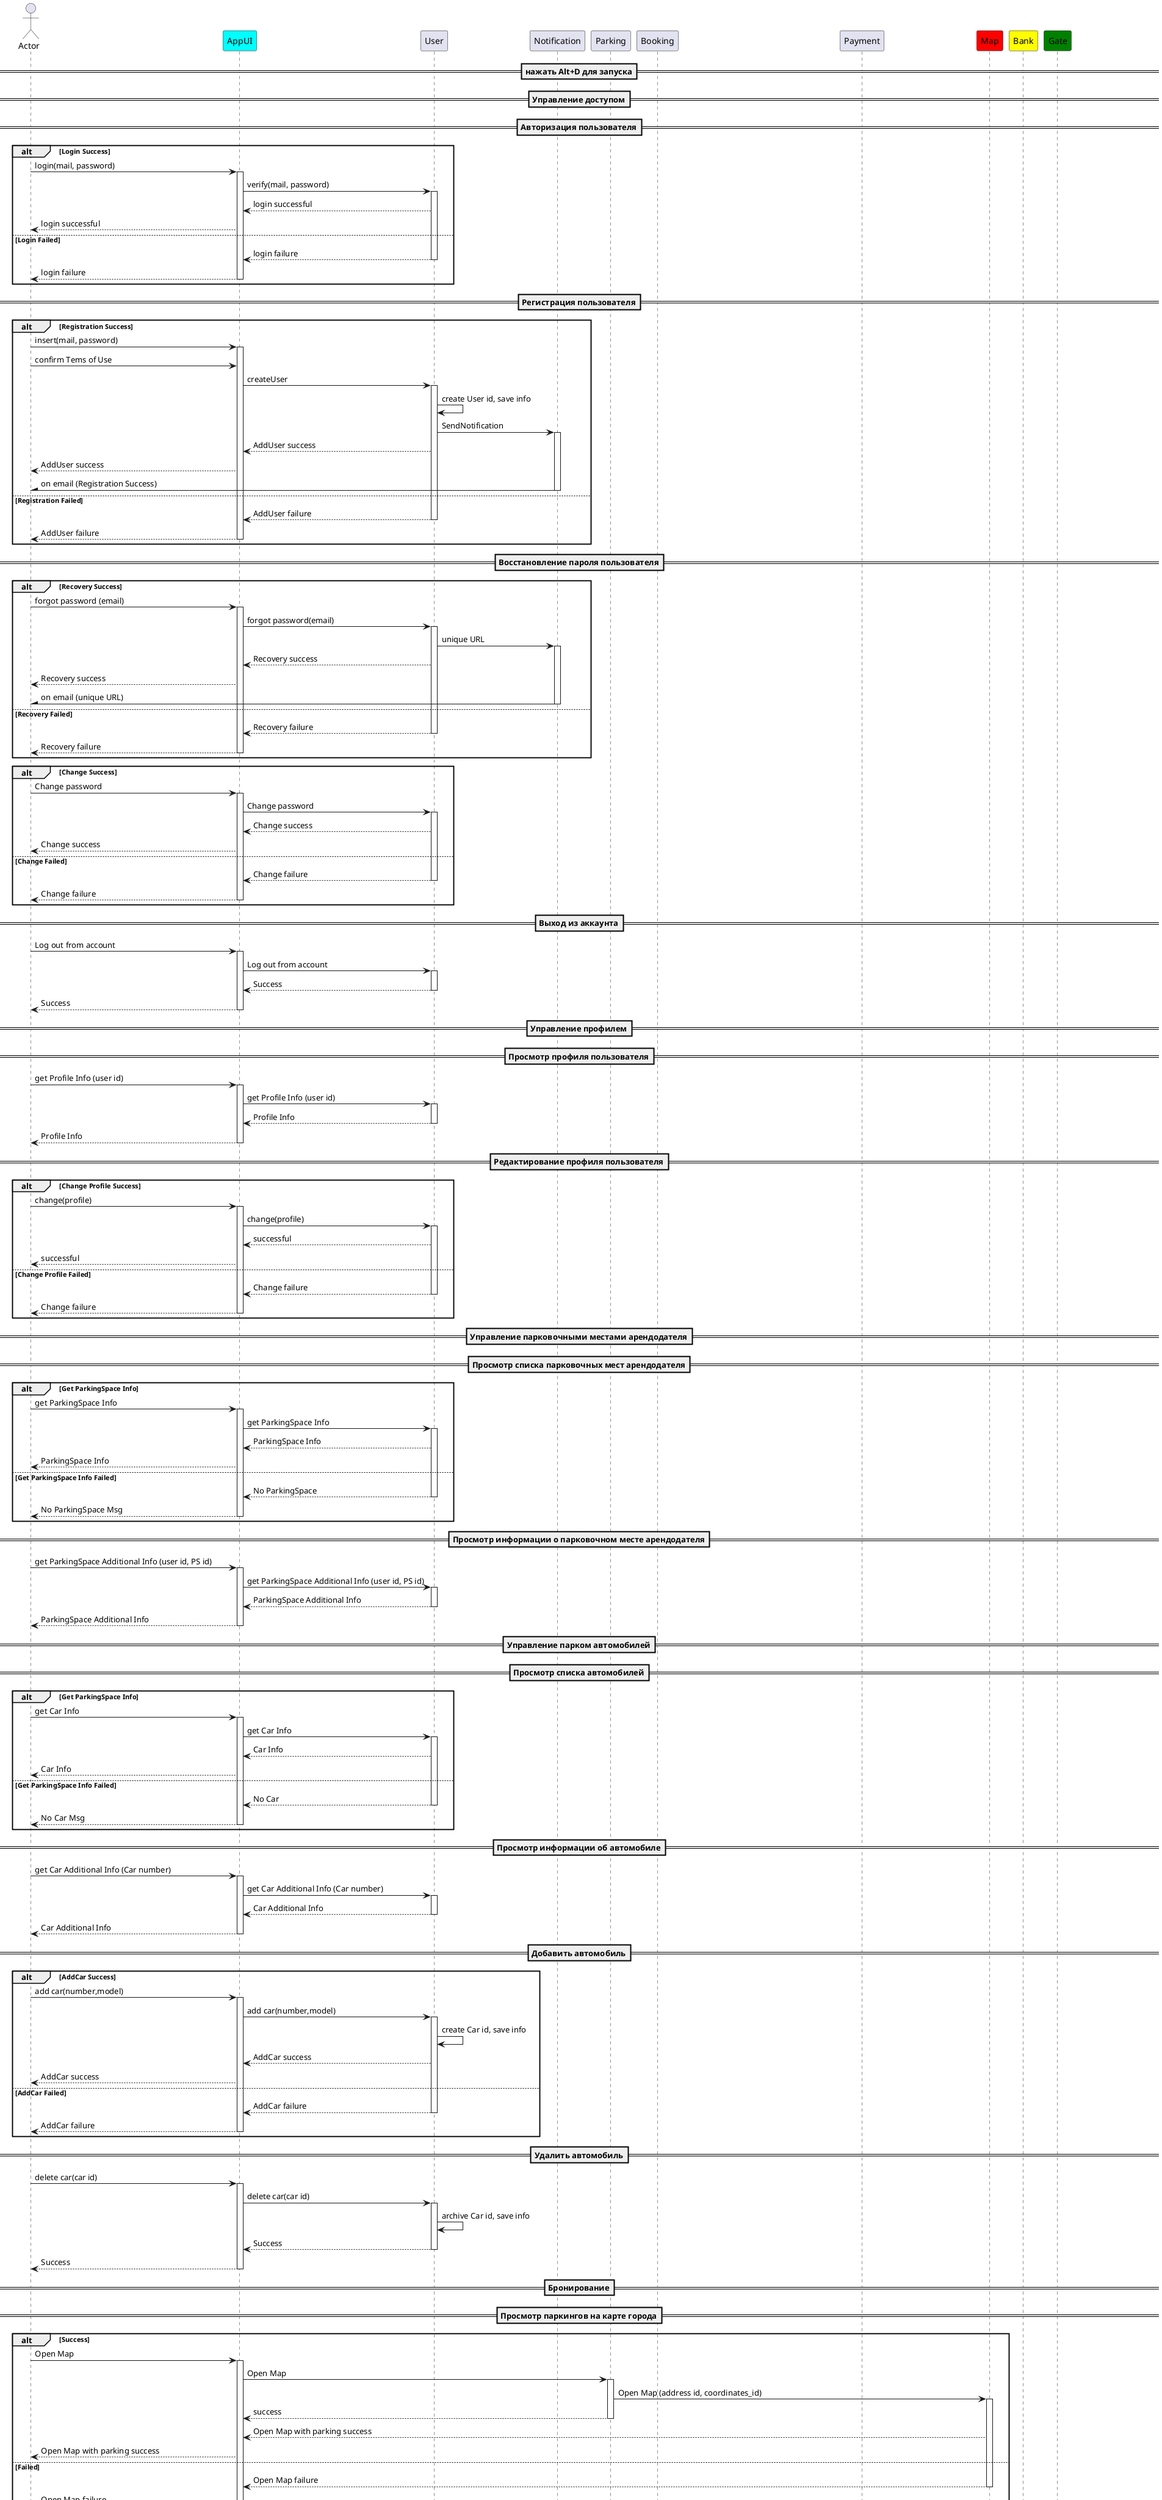 @startuml seq
==нажать Alt+D для запуска==
actor Actor as Actor 
participant AppUI as AppUI #aqua
participant User as User
participant Notification as Notification
participant Parking as Parking
participant Booking as Booking
participant Payment as Payment
participant Map as Map #red
participant Bank as Bank #yellow
participant Gate as Gate #green

==Управление доступом==
==Авторизация пользователя==
alt Login Success
Actor -> AppUI ++ : login(mail, password)
AppUI -> User ++ : verify(mail, password) 
User --> AppUI  : login successful 
AppUI --> Actor  : login successful
else Login Failed
User --> AppUI -- : login failure 
AppUI --> Actor -- : login failure
end

==Регистрация пользователя==
alt Registration Success
Actor -> AppUI ++ : insert(mail, password)
Actor -> AppUI : confirm Tems of Use
AppUI -> User ++ : createUser
User -> User : create User id, save info
User -> Notification ++ : SendNotification
User --> AppUI  : AddUser success
AppUI --> Actor  : AddUser success
Notification -\ Actor --  : on email (Registration Success) 
else Registration Failed
User --> AppUI -- : AddUser failure 
AppUI --> Actor -- : AddUser failure
end

==Восстановление пароля пользователя==
alt Recovery Success
Actor -> AppUI ++ : forgot password (email)
AppUI -> User ++ : forgot password(email)
User -> Notification ++ : unique URL
User --> AppUI  : Recovery success
AppUI --> Actor  : Recovery success
Notification -\ Actor --  : on email (unique URL) 
else Recovery Failed
User --> AppUI -- : Recovery failure 
AppUI --> Actor -- : Recovery failure
end
alt Change Success
Actor -> AppUI ++ : Change password
AppUI -> User ++ : Change password
User --> AppUI  : Change success
AppUI --> Actor  : Change success
else Change Failed
User --> AppUI -- : Change failure 
AppUI --> Actor -- : Change failure
end

==Выход из аккаунта==
Actor -> AppUI ++ : Log out from account
AppUI -> User ++ : Log out from account
User --> AppUI -- : Success
AppUI --> Actor -- : Success

==Управление профилем==
==Просмотр профиля пользователя==
Actor -> AppUI ++ : get Profile Info (user id)
AppUI -> User ++ : get Profile Info (user id) 
User --> AppUI -- : Profile Info 
AppUI --> Actor -- : Profile Info

==Редактирование профиля пользователя==
alt Change Profile Success
Actor -> AppUI ++ : change(profile)
AppUI -> User ++ : change(profile)
User --> AppUI  : successful 
AppUI --> Actor  : successful
else Change Profile Failed
User --> AppUI -- : Change failure 
AppUI --> Actor -- : Change failure
end
==Управление парковочными местами арендодателя==
==Просмотр списка парковочных мест арендодателя==
alt Get ParkingSpace Info
Actor -> AppUI ++ : get ParkingSpace Info
AppUI -> User ++ : get ParkingSpace Info
User --> AppUI  : ParkingSpace Info 
AppUI --> Actor  : ParkingSpace Info
else Get ParkingSpace Info Failed
User --> AppUI -- : No ParkingSpace
AppUI --> Actor -- : No ParkingSpace Msg
end
==Просмотр информации о парковочном месте арендодателя==
Actor -> AppUI ++ : get ParkingSpace Additional Info (user id, PS id) 
AppUI -> User ++ : get ParkingSpace Additional Info (user id, PS id)
User --> AppUI -- : ParkingSpace Additional Info 
AppUI --> Actor -- : ParkingSpace Additional Info

==Управление парком автомобилей==
==Просмотр списка автомобилей==
alt Get ParkingSpace Info
Actor -> AppUI ++ : get Car Info
AppUI -> User ++ : get Car Info
User --> AppUI  : Car Info 
AppUI --> Actor  : Car Info
else Get ParkingSpace Info Failed
User --> AppUI -- : No Car
AppUI --> Actor -- : No Car Msg
end
==Просмотр информации об автомобиле==
Actor -> AppUI ++ : get Car Additional Info (Car number) 
AppUI -> User ++ : get Car Additional Info (Car number)
User --> AppUI -- : Car Additional Info 
AppUI --> Actor -- : Car Additional Info

==Добавить автомобиль==
alt AddCar Success
Actor -> AppUI ++ : add car(number,model)
AppUI -> User ++ : add car(number,model)
User -> User : create Car id, save info
User --> AppUI  : AddCar success
AppUI --> Actor  : AddCar success
else AddCar Failed
User --> AppUI -- : AddCar failure 
AppUI --> Actor -- : AddCar failure
end

==Удалить автомобиль==
Actor -> AppUI ++ : delete car(car id)
AppUI -> User ++ : delete car(car id)
User -> User : archive Car id, save info
User --> AppUI -- : Success
AppUI --> Actor -- : Success

==Бронирование==
==Просмотр паркингов на карте города==
alt Success
Actor -> AppUI ++ : Open Map
AppUI -> Parking ++ : Open Map
Parking -> Map ++ : Open Map (address id, coordinates_id)
Parking --> AppUI -- : success
Map --> AppUI : Open Map with parking success
AppUI --> Actor  : Open Map with parking success
else Failed
Map --> AppUI -- : Open Map failure 
AppUI --> Actor -- : Open Map failure
end

==Просмотр парковочных мест на схеме паркинга==
alt Success
Actor -> AppUI ++ : Open parking_scheme
AppUI -> Parking ++ : Open parking_scheme
Parking --> AppUI : Open parking_scheme with parking place success
AppUI --> Actor  : Open parking_scheme with parking place success
else Failed
Parking --> AppUI -- : Open parking_scheme failure 
AppUI --> Actor -- : Open parking_scheme failure
end

==Бронирование парковочного места==
alt Book Success
Actor -> AppUI ++ : Book a parking place (user id,parking place id,car id)
AppUI -> User ++ : book (user id, parking place id,car id)
User -> User : create booking id, save info
User --> AppUI  : Book success
AppUI --> Actor  : Book success
else Book Failed
User --> AppUI -- : Book failure 
AppUI --> Actor -- : Book failure
end

==Оплата бронирования парковочного места==
alt Pay Success
Actor -> AppUI ++ : pay for the booking [booking id]
AppUI -> Booking ++ : pay for the booking [booking id]
Booking -> Payment ++ : pay for the booking [booking id]
Payment -> Payment : create payment id,  save info
Payment -> Bank ++ : create payment id
group Pay
Bank --> Actor  : payment id
end
Bank --> Payment  : Pay success [payment id]
Payment --> Booking  : Pay success [payment id]
Booking --> AppUI  : Pay success
AppUI --> Actor  : Pay success
else Pay Failed
Bank --> Payment -- : Pay failure
Payment --> Booking -- : Pay failure 
Booking --> AppUI -- : Pay failure
AppUI --> Actor -- : Pay failure
end

==Отмена бронирования парковочного места==
Actor -> AppUI ++ : UnBook a parking place (booking id)
AppUI -> Booking ++ : Unbook (booking id)
Booking --> AppUI -- : Success
AppUI --> Actor -- : Success

==Отмена оплаченного бронирования парковочного места==
alt Payback Success
Actor -> AppUI ++ : UnBook a parking place (booking id)
AppUI -> Booking ++ : Unbook (booking id)
Booking -> Booking : check (booking id)
Booking -> Payment ++ : Unbook (booking id)
Payment --> Bank ++ : Payback (payment_id)
Bank  --\ Actor : Payback Success (payment_id)
Bank --> Payment  : Payback Success
Payment --> Booking  : Payback Success
Booking --> AppUI  : Payback Success
AppUI --> Actor  : Payback Success
else Payback Failed
Bank --> Payment -- : Payback Failed
Payment --> Booking -- : Payback Failed
Booking --> AppUI -- : Payback Failed
AppUI --> Actor -- : Payback Failed
end

==Въезд на паркинг (по талону)==
alt Open Success
Actor -> AppUI ++ : Open gate (car_number)
AppUI -> Booking ++ : verify (car_number) 
Booking -> Booking : check (booking id, car_number, booking_state_id) 
Booking -> Gate ++ : Open gate (car_number)
Gate -> Gate : Check (car_number) 
Gate --> AppUI -- : Open gate Success
AppUI --> Actor: Open gate Success
else Pay Failed
Booking --> AppUI -- : Failed
AppUI --> Actor -- : Failed
end

==Въезд на паркинг (по считыванию номера)==
alt Open Success
Actor -> Gate ++ : Open gate (car_number)
Gate -> Booking ++ : verify (car_number) 
Booking -> Booking : check (booking id, car_number, booking_state_id) 
Booking -> Gate  : Open gate (car_number)
Gate --> Actor : Open gate Success 
else Pay Failed
Booking --> Gate -- : Failed
Gate --> Actor -- : Failed
end

==Выезд с паркинг==
alt Open Success
Actor -> AppUI ++ : Open gate (car_number)
AppUI -> Booking ++ : verify (car_number) 
Booking -> Booking : check (booking id, car_number, booking_state_id) 
Booking -> Gate ++ : Open gate (car_number)
Gate --> AppUI -- : Open gate Success
AppUI --> Actor: Open gate Success
else Pay Failed
Booking --> AppUI -- : Failed
AppUI --> Actor -- : Failed (need payd)
end

==Просмотр списков бронирования==
alt Open Success
Actor -> AppUI ++ : get Booking Info (user id)
AppUI -> Booking ++ : get Booking Info (user id)
Booking -> Booking : check (user id) 
Booking --> AppUI : Booking Info 
AppUI --> Actor: Booking Info 
else Pay Failed
Booking --> AppUI -- : Failed
AppUI --> Actor -- : Failed
end

==Просмотр информации о бронировании==
alt Open Success
Actor -> AppUI ++ : get Booking Info (Booking id)
AppUI -> Booking ++ : get Booking Info (Booking id)
Booking -> Booking : check (Booking id) 
Booking --> AppUI : Booking Info 
AppUI --> Actor: Booking Info 
else Pay Failed
Booking --> AppUI -- : Failed
AppUI --> Actor -- : Failed
end

==Просмотр руководства пользователя==
Actor -> AppUI ++ : get Info
AppUI --> Actor -- : Info

==Обращение в поддержку==
Actor -> AppUI ++ : get contact Info
AppUI --> Actor -- : Info

@enduml
